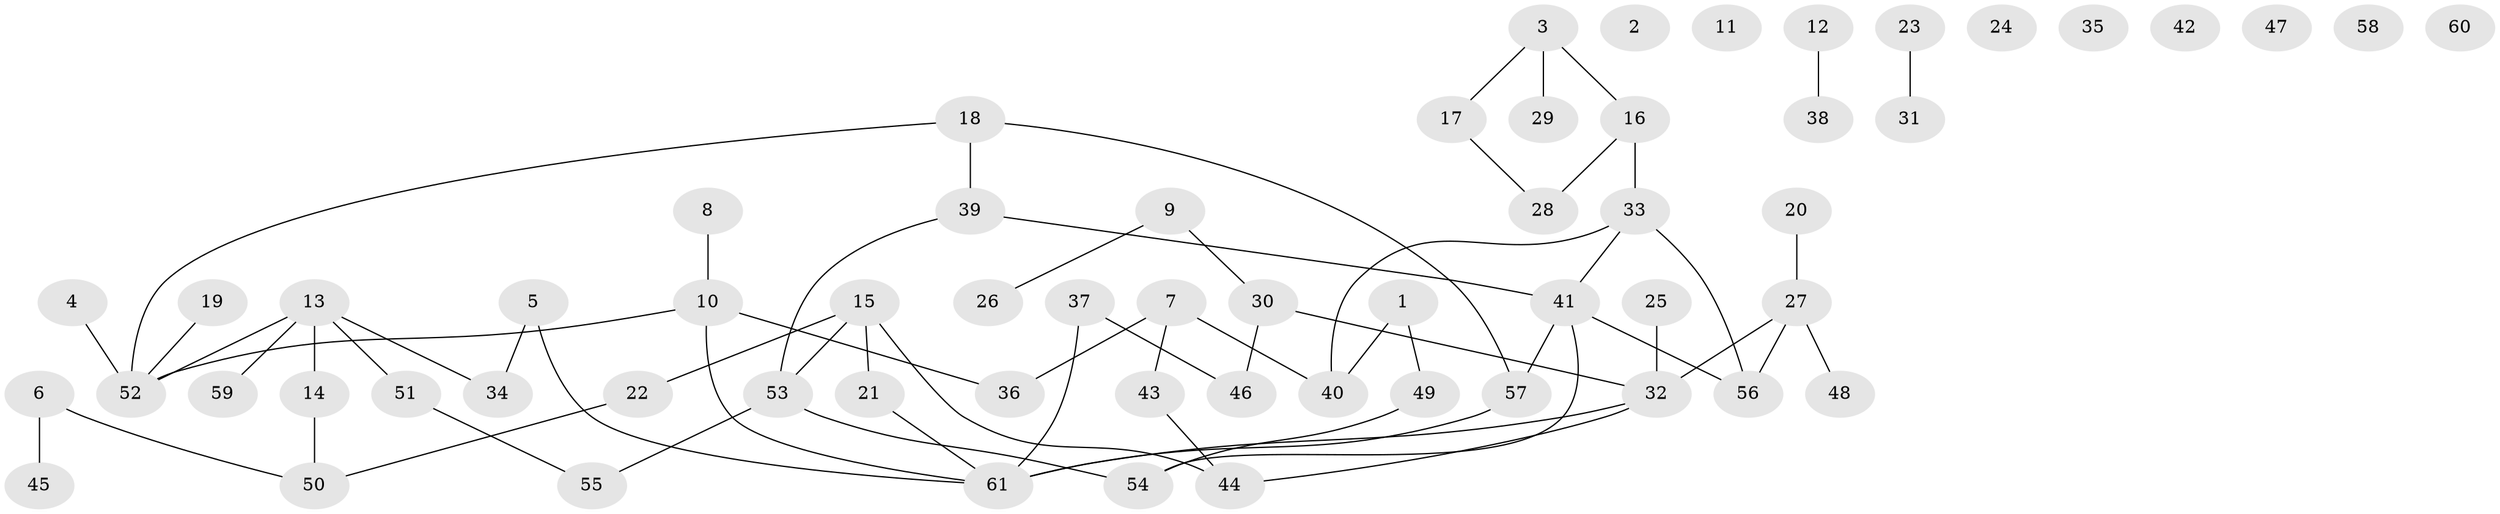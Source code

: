 // coarse degree distribution, {2: 0.2619047619047619, 0: 0.21428571428571427, 4: 0.07142857142857142, 1: 0.21428571428571427, 3: 0.14285714285714285, 5: 0.047619047619047616, 6: 0.023809523809523808, 7: 0.023809523809523808}
// Generated by graph-tools (version 1.1) at 2025/16/03/04/25 18:16:40]
// undirected, 61 vertices, 65 edges
graph export_dot {
graph [start="1"]
  node [color=gray90,style=filled];
  1;
  2;
  3;
  4;
  5;
  6;
  7;
  8;
  9;
  10;
  11;
  12;
  13;
  14;
  15;
  16;
  17;
  18;
  19;
  20;
  21;
  22;
  23;
  24;
  25;
  26;
  27;
  28;
  29;
  30;
  31;
  32;
  33;
  34;
  35;
  36;
  37;
  38;
  39;
  40;
  41;
  42;
  43;
  44;
  45;
  46;
  47;
  48;
  49;
  50;
  51;
  52;
  53;
  54;
  55;
  56;
  57;
  58;
  59;
  60;
  61;
  1 -- 40;
  1 -- 49;
  3 -- 16;
  3 -- 17;
  3 -- 29;
  4 -- 52;
  5 -- 34;
  5 -- 61;
  6 -- 45;
  6 -- 50;
  7 -- 36;
  7 -- 40;
  7 -- 43;
  8 -- 10;
  9 -- 26;
  9 -- 30;
  10 -- 36;
  10 -- 52;
  10 -- 61;
  12 -- 38;
  13 -- 14;
  13 -- 34;
  13 -- 51;
  13 -- 52;
  13 -- 59;
  14 -- 50;
  15 -- 21;
  15 -- 22;
  15 -- 44;
  15 -- 53;
  16 -- 28;
  16 -- 33;
  17 -- 28;
  18 -- 39;
  18 -- 52;
  18 -- 57;
  19 -- 52;
  20 -- 27;
  21 -- 61;
  22 -- 50;
  23 -- 31;
  25 -- 32;
  27 -- 32;
  27 -- 48;
  27 -- 56;
  30 -- 32;
  30 -- 46;
  32 -- 44;
  32 -- 61;
  33 -- 40;
  33 -- 41;
  33 -- 56;
  37 -- 46;
  37 -- 61;
  39 -- 41;
  39 -- 53;
  41 -- 54;
  41 -- 56;
  41 -- 57;
  43 -- 44;
  49 -- 54;
  51 -- 55;
  53 -- 54;
  53 -- 55;
  57 -- 61;
}
